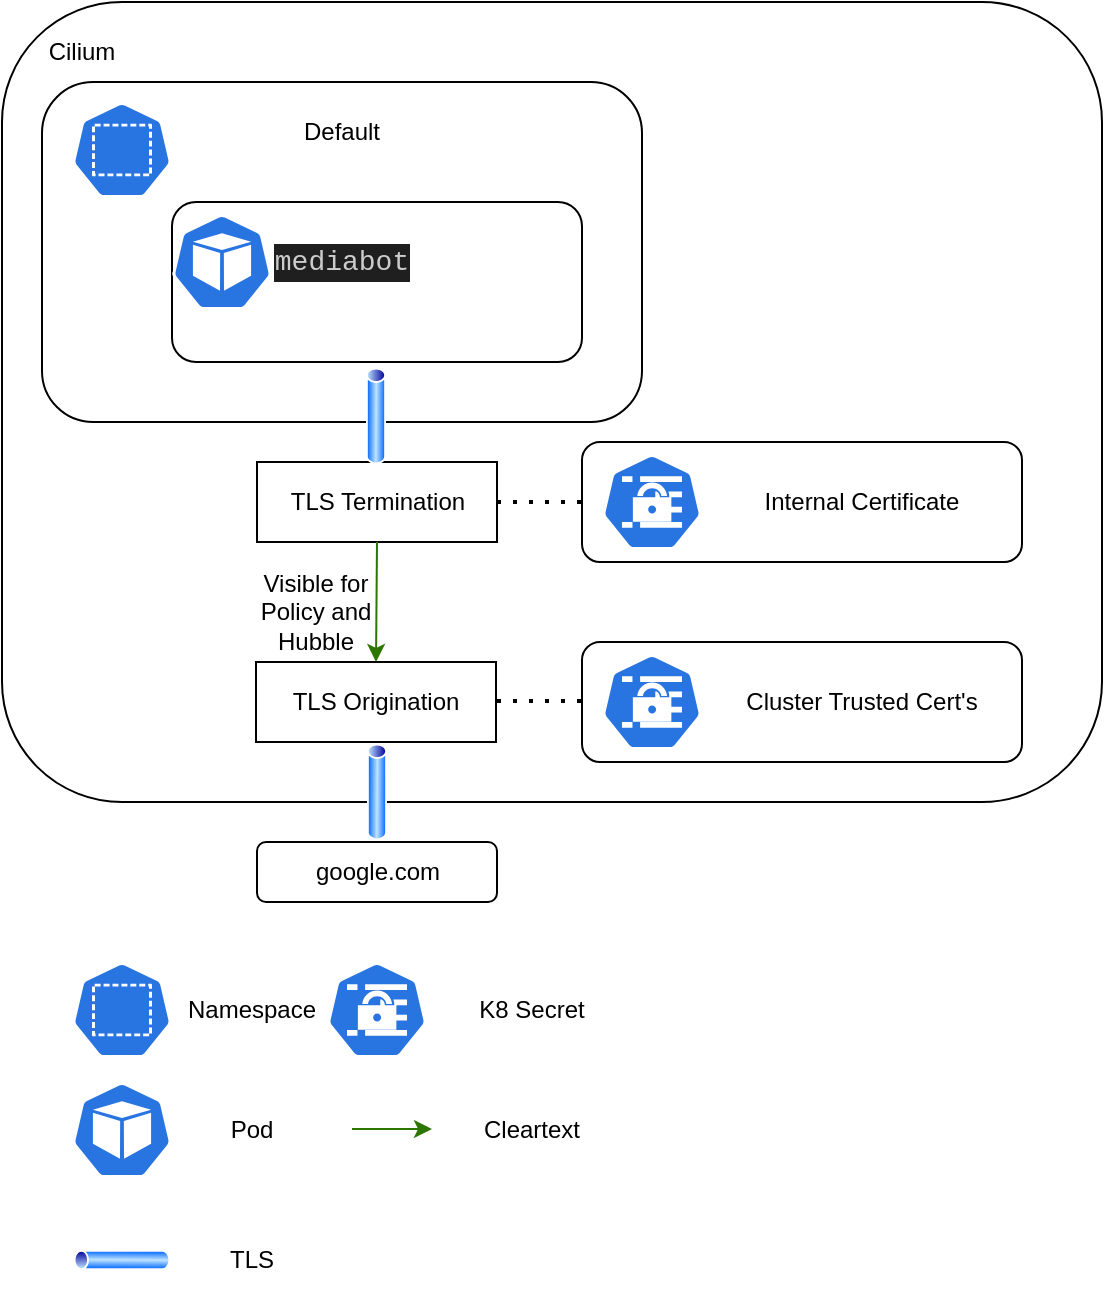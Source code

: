 <mxfile>
    <diagram id="iIiXE63qoTjIZQRvcJKe" name="Page-1">
        <mxGraphModel dx="1492" dy="897" grid="1" gridSize="10" guides="1" tooltips="1" connect="1" arrows="1" fold="1" page="1" pageScale="1" pageWidth="700" pageHeight="750" math="0" shadow="0">
            <root>
                <mxCell id="0"/>
                <mxCell id="1" parent="0"/>
                <mxCell id="57" value="" style="rounded=1;whiteSpace=wrap;html=1;" vertex="1" parent="1">
                    <mxGeometry x="20" width="550" height="400" as="geometry"/>
                </mxCell>
                <mxCell id="6" value="" style="sketch=0;html=1;dashed=0;whitespace=wrap;fillColor=#2875E2;strokeColor=#ffffff;points=[[0.005,0.63,0],[0.1,0.2,0],[0.9,0.2,0],[0.5,0,0],[0.995,0.63,0],[0.72,0.99,0],[0.5,1,0],[0.28,0.99,0]];verticalLabelPosition=bottom;align=center;verticalAlign=top;shape=mxgraph.kubernetes.icon;prIcon=pod" parent="1" vertex="1">
                    <mxGeometry x="55" y="540" width="50" height="48" as="geometry"/>
                </mxCell>
                <mxCell id="11" value="" style="rounded=1;whiteSpace=wrap;html=1;" parent="1" vertex="1">
                    <mxGeometry x="40" y="40" width="300" height="170" as="geometry"/>
                </mxCell>
                <mxCell id="12" value="" style="sketch=0;html=1;dashed=0;whitespace=wrap;fillColor=#2875E2;strokeColor=#ffffff;points=[[0.005,0.63,0],[0.1,0.2,0],[0.9,0.2,0],[0.5,0,0],[0.995,0.63,0],[0.72,0.99,0],[0.5,1,0],[0.28,0.99,0]];verticalLabelPosition=bottom;align=center;verticalAlign=top;shape=mxgraph.kubernetes.icon;prIcon=ns" parent="1" vertex="1">
                    <mxGeometry x="55" y="50" width="50" height="48" as="geometry"/>
                </mxCell>
                <mxCell id="13" value="Default" style="text;html=1;strokeColor=none;fillColor=none;align=center;verticalAlign=middle;whiteSpace=wrap;rounded=0;" parent="1" vertex="1">
                    <mxGeometry x="160" y="50" width="60" height="30" as="geometry"/>
                </mxCell>
                <mxCell id="14" value="" style="sketch=0;html=1;dashed=0;whitespace=wrap;fillColor=#2875E2;strokeColor=#ffffff;points=[[0.005,0.63,0],[0.1,0.2,0],[0.9,0.2,0],[0.5,0,0],[0.995,0.63,0],[0.72,0.99,0],[0.5,1,0],[0.28,0.99,0]];verticalLabelPosition=bottom;align=center;verticalAlign=top;shape=mxgraph.kubernetes.icon;prIcon=ns" parent="1" vertex="1">
                    <mxGeometry x="55" y="480" width="50" height="48" as="geometry"/>
                </mxCell>
                <mxCell id="15" value="Namespace" style="text;html=1;strokeColor=none;fillColor=none;align=center;verticalAlign=middle;whiteSpace=wrap;rounded=0;" parent="1" vertex="1">
                    <mxGeometry x="110" y="489" width="70" height="30" as="geometry"/>
                </mxCell>
                <mxCell id="16" value="Pod" style="text;html=1;strokeColor=none;fillColor=none;align=center;verticalAlign=middle;whiteSpace=wrap;rounded=0;" parent="1" vertex="1">
                    <mxGeometry x="110" y="549" width="70" height="30" as="geometry"/>
                </mxCell>
                <mxCell id="18" value="K8 Secret" style="text;html=1;strokeColor=none;fillColor=none;align=center;verticalAlign=middle;whiteSpace=wrap;rounded=0;" parent="1" vertex="1">
                    <mxGeometry x="250" y="489" width="70" height="30" as="geometry"/>
                </mxCell>
                <mxCell id="22" value="" style="rounded=1;whiteSpace=wrap;html=1;" parent="1" vertex="1">
                    <mxGeometry x="105" y="100" width="205" height="80" as="geometry"/>
                </mxCell>
                <mxCell id="21" value="" style="sketch=0;html=1;dashed=0;whitespace=wrap;fillColor=#2875E2;strokeColor=#ffffff;points=[[0.005,0.63,0],[0.1,0.2,0],[0.9,0.2,0],[0.5,0,0],[0.995,0.63,0],[0.72,0.99,0],[0.5,1,0],[0.28,0.99,0]];verticalLabelPosition=bottom;align=center;verticalAlign=top;shape=mxgraph.kubernetes.icon;prIcon=pod" parent="1" vertex="1">
                    <mxGeometry x="105" y="106" width="50" height="48" as="geometry"/>
                </mxCell>
                <mxCell id="23" value="&lt;div style=&quot;color: rgb(204, 204, 204); background-color: rgb(31, 31, 31); font-family: Consolas, &amp;quot;Courier New&amp;quot;, monospace; font-size: 14px; line-height: 19px;&quot;&gt;mediabot&lt;/div&gt;" style="text;html=1;strokeColor=none;fillColor=none;align=center;verticalAlign=middle;whiteSpace=wrap;rounded=0;" parent="1" vertex="1">
                    <mxGeometry x="160" y="115" width="60" height="30" as="geometry"/>
                </mxCell>
                <mxCell id="24" value="" style="sketch=0;html=1;dashed=0;whitespace=wrap;fillColor=#2875E2;strokeColor=#ffffff;points=[[0.005,0.63,0],[0.1,0.2,0],[0.9,0.2,0],[0.5,0,0],[0.995,0.63,0],[0.72,0.99,0],[0.5,1,0],[0.28,0.99,0]];verticalLabelPosition=bottom;align=center;verticalAlign=top;shape=mxgraph.kubernetes.icon;prIcon=pod" parent="1" vertex="1">
                    <mxGeometry x="105" y="106" width="50" height="48" as="geometry"/>
                </mxCell>
                <mxCell id="47" value="" style="endArrow=classic;html=1;fontSize=14;fillColor=#60a917;strokeColor=#2D7600;" parent="1" edge="1">
                    <mxGeometry width="50" height="50" relative="1" as="geometry">
                        <mxPoint x="195" y="563.5" as="sourcePoint"/>
                        <mxPoint x="235" y="563.5" as="targetPoint"/>
                    </mxGeometry>
                </mxCell>
                <mxCell id="48" value="TLS" style="text;html=1;strokeColor=none;fillColor=none;align=center;verticalAlign=middle;whiteSpace=wrap;rounded=0;" parent="1" vertex="1">
                    <mxGeometry x="110" y="614" width="70" height="30" as="geometry"/>
                </mxCell>
                <mxCell id="55" value="" style="aspect=fixed;perimeter=ellipsePerimeter;html=1;align=center;shadow=0;dashed=0;spacingTop=3;image;image=img/lib/active_directory/tunnel.svg;" vertex="1" parent="1">
                    <mxGeometry x="55" y="624" width="50" height="10" as="geometry"/>
                </mxCell>
                <mxCell id="56" value="Cleartext" style="text;html=1;strokeColor=none;fillColor=none;align=center;verticalAlign=middle;whiteSpace=wrap;rounded=0;" vertex="1" parent="1">
                    <mxGeometry x="250" y="549" width="70" height="30" as="geometry"/>
                </mxCell>
                <mxCell id="58" value="Cilium" style="text;html=1;strokeColor=none;fillColor=none;align=center;verticalAlign=middle;whiteSpace=wrap;rounded=0;" vertex="1" parent="1">
                    <mxGeometry x="30" y="10" width="60" height="30" as="geometry"/>
                </mxCell>
                <mxCell id="59" value="TLS Termination" style="rounded=0;whiteSpace=wrap;html=1;" vertex="1" parent="1">
                    <mxGeometry x="147.5" y="230" width="120" height="40" as="geometry"/>
                </mxCell>
                <mxCell id="60" value="" style="aspect=fixed;perimeter=ellipsePerimeter;html=1;align=center;shadow=0;dashed=0;spacingTop=3;image;image=img/lib/active_directory/tunnel.svg;rotation=90;" vertex="1" parent="1">
                    <mxGeometry x="182" y="202" width="50" height="10" as="geometry"/>
                </mxCell>
                <mxCell id="61" value="TLS Origination" style="rounded=0;whiteSpace=wrap;html=1;" vertex="1" parent="1">
                    <mxGeometry x="147" y="330" width="120" height="40" as="geometry"/>
                </mxCell>
                <mxCell id="62" value="" style="endArrow=classic;html=1;fontSize=14;fillColor=#60a917;strokeColor=#2D7600;exitX=0.5;exitY=1;exitDx=0;exitDy=0;entryX=0.5;entryY=0;entryDx=0;entryDy=0;" edge="1" parent="1" source="59" target="61">
                    <mxGeometry width="50" height="50" relative="1" as="geometry">
                        <mxPoint x="205" y="638.5" as="sourcePoint"/>
                        <mxPoint x="245" y="638.5" as="targetPoint"/>
                    </mxGeometry>
                </mxCell>
                <mxCell id="63" value="google.com" style="rounded=1;whiteSpace=wrap;html=1;" vertex="1" parent="1">
                    <mxGeometry x="147.5" y="420" width="120" height="30" as="geometry"/>
                </mxCell>
                <mxCell id="64" value="" style="aspect=fixed;perimeter=ellipsePerimeter;html=1;align=center;shadow=0;dashed=0;spacingTop=3;image;image=img/lib/active_directory/tunnel.svg;rotation=90;" vertex="1" parent="1">
                    <mxGeometry x="182.5" y="390" width="50" height="10" as="geometry"/>
                </mxCell>
                <mxCell id="65" value="" style="sketch=0;html=1;dashed=0;whitespace=wrap;fillColor=#2875E2;strokeColor=#ffffff;points=[[0.005,0.63,0],[0.1,0.2,0],[0.9,0.2,0],[0.5,0,0],[0.995,0.63,0],[0.72,0.99,0],[0.5,1,0],[0.28,0.99,0]];verticalLabelPosition=bottom;align=center;verticalAlign=top;shape=mxgraph.kubernetes.icon;prIcon=secret" vertex="1" parent="1">
                    <mxGeometry x="182.5" y="480" width="50" height="48" as="geometry"/>
                </mxCell>
                <mxCell id="66" value="" style="rounded=1;whiteSpace=wrap;html=1;" vertex="1" parent="1">
                    <mxGeometry x="310" y="220" width="220" height="60" as="geometry"/>
                </mxCell>
                <mxCell id="67" value="" style="sketch=0;html=1;dashed=0;whitespace=wrap;fillColor=#2875E2;strokeColor=#ffffff;points=[[0.005,0.63,0],[0.1,0.2,0],[0.9,0.2,0],[0.5,0,0],[0.995,0.63,0],[0.72,0.99,0],[0.5,1,0],[0.28,0.99,0]];verticalLabelPosition=bottom;align=center;verticalAlign=top;shape=mxgraph.kubernetes.icon;prIcon=secret" vertex="1" parent="1">
                    <mxGeometry x="320" y="226" width="50" height="48" as="geometry"/>
                </mxCell>
                <mxCell id="68" value="Internal Certificate" style="text;html=1;strokeColor=none;fillColor=none;align=center;verticalAlign=middle;whiteSpace=wrap;rounded=0;" vertex="1" parent="1">
                    <mxGeometry x="390" y="235" width="120" height="30" as="geometry"/>
                </mxCell>
                <mxCell id="69" value="" style="endArrow=none;dashed=1;html=1;dashPattern=1 3;strokeWidth=2;exitX=1;exitY=0.5;exitDx=0;exitDy=0;entryX=0;entryY=0.5;entryDx=0;entryDy=0;" edge="1" parent="1" source="59" target="66">
                    <mxGeometry width="50" height="50" relative="1" as="geometry">
                        <mxPoint x="320" y="390" as="sourcePoint"/>
                        <mxPoint x="370" y="340" as="targetPoint"/>
                    </mxGeometry>
                </mxCell>
                <mxCell id="70" value="" style="rounded=1;whiteSpace=wrap;html=1;" vertex="1" parent="1">
                    <mxGeometry x="310" y="320" width="220" height="60" as="geometry"/>
                </mxCell>
                <mxCell id="71" value="" style="sketch=0;html=1;dashed=0;whitespace=wrap;fillColor=#2875E2;strokeColor=#ffffff;points=[[0.005,0.63,0],[0.1,0.2,0],[0.9,0.2,0],[0.5,0,0],[0.995,0.63,0],[0.72,0.99,0],[0.5,1,0],[0.28,0.99,0]];verticalLabelPosition=bottom;align=center;verticalAlign=top;shape=mxgraph.kubernetes.icon;prIcon=secret" vertex="1" parent="1">
                    <mxGeometry x="320" y="326" width="50" height="48" as="geometry"/>
                </mxCell>
                <mxCell id="72" value="Cluster Trusted Cert's" style="text;html=1;strokeColor=none;fillColor=none;align=center;verticalAlign=middle;whiteSpace=wrap;rounded=0;" vertex="1" parent="1">
                    <mxGeometry x="390" y="335" width="120" height="30" as="geometry"/>
                </mxCell>
                <mxCell id="73" value="" style="endArrow=none;dashed=1;html=1;dashPattern=1 3;strokeWidth=2;exitX=1;exitY=0.5;exitDx=0;exitDy=0;entryX=0;entryY=0.5;entryDx=0;entryDy=0;" edge="1" parent="1">
                    <mxGeometry width="50" height="50" relative="1" as="geometry">
                        <mxPoint x="267.5" y="349.5" as="sourcePoint"/>
                        <mxPoint x="310" y="349.5" as="targetPoint"/>
                    </mxGeometry>
                </mxCell>
                <mxCell id="75" value="Visible for Policy and Hubble" style="text;html=1;strokeColor=none;fillColor=none;align=center;verticalAlign=middle;whiteSpace=wrap;rounded=0;" vertex="1" parent="1">
                    <mxGeometry x="147" y="290" width="60" height="30" as="geometry"/>
                </mxCell>
            </root>
        </mxGraphModel>
    </diagram>
</mxfile>